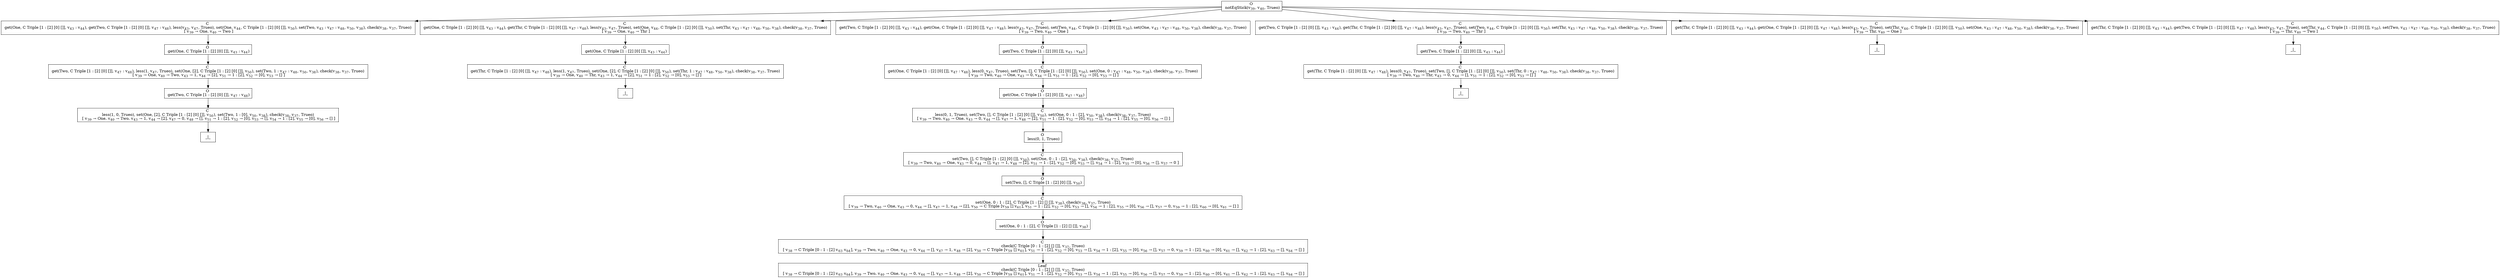 digraph {
    graph [rankdir=TB
          ,bgcolor=transparent];
    node [shape=box
         ,fillcolor=white
         ,style=filled];
    0 [label=<O <BR/> notEqStick(v<SUB>39</SUB>, v<SUB>40</SUB>, Trueo)>];
    1 [label=<C <BR/> get(One, C Triple [1 : [2] [0] []], v<SUB>43</SUB> : v<SUB>44</SUB>), get(Two, C Triple [1 : [2] [0] []], v<SUB>47</SUB> : v<SUB>48</SUB>), less(v<SUB>43</SUB>, v<SUB>47</SUB>, Trueo), set(One, v<SUB>44</SUB>, C Triple [1 : [2] [0] []], v<SUB>50</SUB>), set(Two, v<SUB>43</SUB> : v<SUB>47</SUB> : v<SUB>48</SUB>, v<SUB>50</SUB>, v<SUB>38</SUB>), check(v<SUB>38</SUB>, v<SUB>37</SUB>, Trueo) <BR/>  [ v<SUB>39</SUB> &rarr; One, v<SUB>40</SUB> &rarr; Two ] >];
    2 [label=<C <BR/> get(One, C Triple [1 : [2] [0] []], v<SUB>43</SUB> : v<SUB>44</SUB>), get(Thr, C Triple [1 : [2] [0] []], v<SUB>47</SUB> : v<SUB>48</SUB>), less(v<SUB>43</SUB>, v<SUB>47</SUB>, Trueo), set(One, v<SUB>44</SUB>, C Triple [1 : [2] [0] []], v<SUB>50</SUB>), set(Thr, v<SUB>43</SUB> : v<SUB>47</SUB> : v<SUB>48</SUB>, v<SUB>50</SUB>, v<SUB>38</SUB>), check(v<SUB>38</SUB>, v<SUB>37</SUB>, Trueo) <BR/>  [ v<SUB>39</SUB> &rarr; One, v<SUB>40</SUB> &rarr; Thr ] >];
    3 [label=<C <BR/> get(Two, C Triple [1 : [2] [0] []], v<SUB>43</SUB> : v<SUB>44</SUB>), get(One, C Triple [1 : [2] [0] []], v<SUB>47</SUB> : v<SUB>48</SUB>), less(v<SUB>43</SUB>, v<SUB>47</SUB>, Trueo), set(Two, v<SUB>44</SUB>, C Triple [1 : [2] [0] []], v<SUB>50</SUB>), set(One, v<SUB>43</SUB> : v<SUB>47</SUB> : v<SUB>48</SUB>, v<SUB>50</SUB>, v<SUB>38</SUB>), check(v<SUB>38</SUB>, v<SUB>37</SUB>, Trueo) <BR/>  [ v<SUB>39</SUB> &rarr; Two, v<SUB>40</SUB> &rarr; One ] >];
    4 [label=<C <BR/> get(Two, C Triple [1 : [2] [0] []], v<SUB>43</SUB> : v<SUB>44</SUB>), get(Thr, C Triple [1 : [2] [0] []], v<SUB>47</SUB> : v<SUB>48</SUB>), less(v<SUB>43</SUB>, v<SUB>47</SUB>, Trueo), set(Two, v<SUB>44</SUB>, C Triple [1 : [2] [0] []], v<SUB>50</SUB>), set(Thr, v<SUB>43</SUB> : v<SUB>47</SUB> : v<SUB>48</SUB>, v<SUB>50</SUB>, v<SUB>38</SUB>), check(v<SUB>38</SUB>, v<SUB>37</SUB>, Trueo) <BR/>  [ v<SUB>39</SUB> &rarr; Two, v<SUB>40</SUB> &rarr; Thr ] >];
    5 [label=<C <BR/> get(Thr, C Triple [1 : [2] [0] []], v<SUB>43</SUB> : v<SUB>44</SUB>), get(One, C Triple [1 : [2] [0] []], v<SUB>47</SUB> : v<SUB>48</SUB>), less(v<SUB>43</SUB>, v<SUB>47</SUB>, Trueo), set(Thr, v<SUB>44</SUB>, C Triple [1 : [2] [0] []], v<SUB>50</SUB>), set(One, v<SUB>43</SUB> : v<SUB>47</SUB> : v<SUB>48</SUB>, v<SUB>50</SUB>, v<SUB>38</SUB>), check(v<SUB>38</SUB>, v<SUB>37</SUB>, Trueo) <BR/>  [ v<SUB>39</SUB> &rarr; Thr, v<SUB>40</SUB> &rarr; One ] >];
    6 [label=<C <BR/> get(Thr, C Triple [1 : [2] [0] []], v<SUB>43</SUB> : v<SUB>44</SUB>), get(Two, C Triple [1 : [2] [0] []], v<SUB>47</SUB> : v<SUB>48</SUB>), less(v<SUB>43</SUB>, v<SUB>47</SUB>, Trueo), set(Thr, v<SUB>44</SUB>, C Triple [1 : [2] [0] []], v<SUB>50</SUB>), set(Two, v<SUB>43</SUB> : v<SUB>47</SUB> : v<SUB>48</SUB>, v<SUB>50</SUB>, v<SUB>38</SUB>), check(v<SUB>38</SUB>, v<SUB>37</SUB>, Trueo) <BR/>  [ v<SUB>39</SUB> &rarr; Thr, v<SUB>40</SUB> &rarr; Two ] >];
    7 [label=<O <BR/> get(One, C Triple [1 : [2] [0] []], v<SUB>43</SUB> : v<SUB>44</SUB>)>];
    8 [label=<C <BR/> get(Two, C Triple [1 : [2] [0] []], v<SUB>47</SUB> : v<SUB>48</SUB>), less(1, v<SUB>47</SUB>, Trueo), set(One, [2], C Triple [1 : [2] [0] []], v<SUB>50</SUB>), set(Two, 1 : v<SUB>47</SUB> : v<SUB>48</SUB>, v<SUB>50</SUB>, v<SUB>38</SUB>), check(v<SUB>38</SUB>, v<SUB>37</SUB>, Trueo) <BR/>  [ v<SUB>39</SUB> &rarr; One, v<SUB>40</SUB> &rarr; Two, v<SUB>43</SUB> &rarr; 1, v<SUB>44</SUB> &rarr; [2], v<SUB>51</SUB> &rarr; 1 : [2], v<SUB>52</SUB> &rarr; [0], v<SUB>53</SUB> &rarr; [] ] >];
    9 [label=<O <BR/> get(Two, C Triple [1 : [2] [0] []], v<SUB>47</SUB> : v<SUB>48</SUB>)>];
    10 [label=<C <BR/> less(1, 0, Trueo), set(One, [2], C Triple [1 : [2] [0] []], v<SUB>50</SUB>), set(Two, 1 : [0], v<SUB>50</SUB>, v<SUB>38</SUB>), check(v<SUB>38</SUB>, v<SUB>37</SUB>, Trueo) <BR/>  [ v<SUB>39</SUB> &rarr; One, v<SUB>40</SUB> &rarr; Two, v<SUB>43</SUB> &rarr; 1, v<SUB>44</SUB> &rarr; [2], v<SUB>47</SUB> &rarr; 0, v<SUB>48</SUB> &rarr; [], v<SUB>51</SUB> &rarr; 1 : [2], v<SUB>52</SUB> &rarr; [0], v<SUB>53</SUB> &rarr; [], v<SUB>54</SUB> &rarr; 1 : [2], v<SUB>55</SUB> &rarr; [0], v<SUB>56</SUB> &rarr; [] ] >];
    11 [label=<_|_>];
    12 [label=<O <BR/> get(One, C Triple [1 : [2] [0] []], v<SUB>43</SUB> : v<SUB>44</SUB>)>];
    13 [label=<C <BR/> get(Thr, C Triple [1 : [2] [0] []], v<SUB>47</SUB> : v<SUB>48</SUB>), less(1, v<SUB>47</SUB>, Trueo), set(One, [2], C Triple [1 : [2] [0] []], v<SUB>50</SUB>), set(Thr, 1 : v<SUB>47</SUB> : v<SUB>48</SUB>, v<SUB>50</SUB>, v<SUB>38</SUB>), check(v<SUB>38</SUB>, v<SUB>37</SUB>, Trueo) <BR/>  [ v<SUB>39</SUB> &rarr; One, v<SUB>40</SUB> &rarr; Thr, v<SUB>43</SUB> &rarr; 1, v<SUB>44</SUB> &rarr; [2], v<SUB>51</SUB> &rarr; 1 : [2], v<SUB>52</SUB> &rarr; [0], v<SUB>53</SUB> &rarr; [] ] >];
    14 [label=<_|_>];
    15 [label=<O <BR/> get(Two, C Triple [1 : [2] [0] []], v<SUB>43</SUB> : v<SUB>44</SUB>)>];
    16 [label=<C <BR/> get(One, C Triple [1 : [2] [0] []], v<SUB>47</SUB> : v<SUB>48</SUB>), less(0, v<SUB>47</SUB>, Trueo), set(Two, [], C Triple [1 : [2] [0] []], v<SUB>50</SUB>), set(One, 0 : v<SUB>47</SUB> : v<SUB>48</SUB>, v<SUB>50</SUB>, v<SUB>38</SUB>), check(v<SUB>38</SUB>, v<SUB>37</SUB>, Trueo) <BR/>  [ v<SUB>39</SUB> &rarr; Two, v<SUB>40</SUB> &rarr; One, v<SUB>43</SUB> &rarr; 0, v<SUB>44</SUB> &rarr; [], v<SUB>51</SUB> &rarr; 1 : [2], v<SUB>52</SUB> &rarr; [0], v<SUB>53</SUB> &rarr; [] ] >];
    17 [label=<O <BR/> get(One, C Triple [1 : [2] [0] []], v<SUB>47</SUB> : v<SUB>48</SUB>)>];
    18 [label=<C <BR/> less(0, 1, Trueo), set(Two, [], C Triple [1 : [2] [0] []], v<SUB>50</SUB>), set(One, 0 : 1 : [2], v<SUB>50</SUB>, v<SUB>38</SUB>), check(v<SUB>38</SUB>, v<SUB>37</SUB>, Trueo) <BR/>  [ v<SUB>39</SUB> &rarr; Two, v<SUB>40</SUB> &rarr; One, v<SUB>43</SUB> &rarr; 0, v<SUB>44</SUB> &rarr; [], v<SUB>47</SUB> &rarr; 1, v<SUB>48</SUB> &rarr; [2], v<SUB>51</SUB> &rarr; 1 : [2], v<SUB>52</SUB> &rarr; [0], v<SUB>53</SUB> &rarr; [], v<SUB>54</SUB> &rarr; 1 : [2], v<SUB>55</SUB> &rarr; [0], v<SUB>56</SUB> &rarr; [] ] >];
    19 [label=<O <BR/> less(0, 1, Trueo)>];
    20 [label=<C <BR/> set(Two, [], C Triple [1 : [2] [0] []], v<SUB>50</SUB>), set(One, 0 : 1 : [2], v<SUB>50</SUB>, v<SUB>38</SUB>), check(v<SUB>38</SUB>, v<SUB>37</SUB>, Trueo) <BR/>  [ v<SUB>39</SUB> &rarr; Two, v<SUB>40</SUB> &rarr; One, v<SUB>43</SUB> &rarr; 0, v<SUB>44</SUB> &rarr; [], v<SUB>47</SUB> &rarr; 1, v<SUB>48</SUB> &rarr; [2], v<SUB>51</SUB> &rarr; 1 : [2], v<SUB>52</SUB> &rarr; [0], v<SUB>53</SUB> &rarr; [], v<SUB>54</SUB> &rarr; 1 : [2], v<SUB>55</SUB> &rarr; [0], v<SUB>56</SUB> &rarr; [], v<SUB>57</SUB> &rarr; 0 ] >];
    21 [label=<O <BR/> set(Two, [], C Triple [1 : [2] [0] []], v<SUB>50</SUB>)>];
    22 [label=<C <BR/> set(One, 0 : 1 : [2], C Triple [1 : [2] [] []], v<SUB>38</SUB>), check(v<SUB>38</SUB>, v<SUB>37</SUB>, Trueo) <BR/>  [ v<SUB>39</SUB> &rarr; Two, v<SUB>40</SUB> &rarr; One, v<SUB>43</SUB> &rarr; 0, v<SUB>44</SUB> &rarr; [], v<SUB>47</SUB> &rarr; 1, v<SUB>48</SUB> &rarr; [2], v<SUB>50</SUB> &rarr; C Triple [v<SUB>59</SUB> [] v<SUB>61</SUB>], v<SUB>51</SUB> &rarr; 1 : [2], v<SUB>52</SUB> &rarr; [0], v<SUB>53</SUB> &rarr; [], v<SUB>54</SUB> &rarr; 1 : [2], v<SUB>55</SUB> &rarr; [0], v<SUB>56</SUB> &rarr; [], v<SUB>57</SUB> &rarr; 0, v<SUB>59</SUB> &rarr; 1 : [2], v<SUB>60</SUB> &rarr; [0], v<SUB>61</SUB> &rarr; [] ] >];
    23 [label=<O <BR/> set(One, 0 : 1 : [2], C Triple [1 : [2] [] []], v<SUB>38</SUB>)>];
    24 [label=<C <BR/> check(C Triple [0 : 1 : [2] [] []], v<SUB>37</SUB>, Trueo) <BR/>  [ v<SUB>38</SUB> &rarr; C Triple [0 : 1 : [2] v<SUB>63</SUB> v<SUB>64</SUB>], v<SUB>39</SUB> &rarr; Two, v<SUB>40</SUB> &rarr; One, v<SUB>43</SUB> &rarr; 0, v<SUB>44</SUB> &rarr; [], v<SUB>47</SUB> &rarr; 1, v<SUB>48</SUB> &rarr; [2], v<SUB>50</SUB> &rarr; C Triple [v<SUB>59</SUB> [] v<SUB>61</SUB>], v<SUB>51</SUB> &rarr; 1 : [2], v<SUB>52</SUB> &rarr; [0], v<SUB>53</SUB> &rarr; [], v<SUB>54</SUB> &rarr; 1 : [2], v<SUB>55</SUB> &rarr; [0], v<SUB>56</SUB> &rarr; [], v<SUB>57</SUB> &rarr; 0, v<SUB>59</SUB> &rarr; 1 : [2], v<SUB>60</SUB> &rarr; [0], v<SUB>61</SUB> &rarr; [], v<SUB>62</SUB> &rarr; 1 : [2], v<SUB>63</SUB> &rarr; [], v<SUB>64</SUB> &rarr; [] ] >];
    25 [label=<Leaf <BR/> check(C Triple [0 : 1 : [2] [] []], v<SUB>37</SUB>, Trueo) <BR/>  [ v<SUB>38</SUB> &rarr; C Triple [0 : 1 : [2] v<SUB>63</SUB> v<SUB>64</SUB>], v<SUB>39</SUB> &rarr; Two, v<SUB>40</SUB> &rarr; One, v<SUB>43</SUB> &rarr; 0, v<SUB>44</SUB> &rarr; [], v<SUB>47</SUB> &rarr; 1, v<SUB>48</SUB> &rarr; [2], v<SUB>50</SUB> &rarr; C Triple [v<SUB>59</SUB> [] v<SUB>61</SUB>], v<SUB>51</SUB> &rarr; 1 : [2], v<SUB>52</SUB> &rarr; [0], v<SUB>53</SUB> &rarr; [], v<SUB>54</SUB> &rarr; 1 : [2], v<SUB>55</SUB> &rarr; [0], v<SUB>56</SUB> &rarr; [], v<SUB>57</SUB> &rarr; 0, v<SUB>59</SUB> &rarr; 1 : [2], v<SUB>60</SUB> &rarr; [0], v<SUB>61</SUB> &rarr; [], v<SUB>62</SUB> &rarr; 1 : [2], v<SUB>63</SUB> &rarr; [], v<SUB>64</SUB> &rarr; [] ] >];
    26 [label=<O <BR/> get(Two, C Triple [1 : [2] [0] []], v<SUB>43</SUB> : v<SUB>44</SUB>)>];
    27 [label=<C <BR/> get(Thr, C Triple [1 : [2] [0] []], v<SUB>47</SUB> : v<SUB>48</SUB>), less(0, v<SUB>47</SUB>, Trueo), set(Two, [], C Triple [1 : [2] [0] []], v<SUB>50</SUB>), set(Thr, 0 : v<SUB>47</SUB> : v<SUB>48</SUB>, v<SUB>50</SUB>, v<SUB>38</SUB>), check(v<SUB>38</SUB>, v<SUB>37</SUB>, Trueo) <BR/>  [ v<SUB>39</SUB> &rarr; Two, v<SUB>40</SUB> &rarr; Thr, v<SUB>43</SUB> &rarr; 0, v<SUB>44</SUB> &rarr; [], v<SUB>51</SUB> &rarr; 1 : [2], v<SUB>52</SUB> &rarr; [0], v<SUB>53</SUB> &rarr; [] ] >];
    28 [label=<_|_>];
    29 [label=<_|_>];
    30 [label=<_|_>];
    0 -> 1 [label=""];
    0 -> 2 [label=""];
    0 -> 3 [label=""];
    0 -> 4 [label=""];
    0 -> 5 [label=""];
    0 -> 6 [label=""];
    1 -> 7 [label=""];
    2 -> 12 [label=""];
    3 -> 15 [label=""];
    4 -> 26 [label=""];
    5 -> 29 [label=""];
    6 -> 30 [label=""];
    7 -> 8 [label=""];
    8 -> 9 [label=""];
    9 -> 10 [label=""];
    10 -> 11 [label=""];
    12 -> 13 [label=""];
    13 -> 14 [label=""];
    15 -> 16 [label=""];
    16 -> 17 [label=""];
    17 -> 18 [label=""];
    18 -> 19 [label=""];
    19 -> 20 [label=""];
    20 -> 21 [label=""];
    21 -> 22 [label=""];
    22 -> 23 [label=""];
    23 -> 24 [label=""];
    24 -> 25 [label=""];
    26 -> 27 [label=""];
    27 -> 28 [label=""];
}